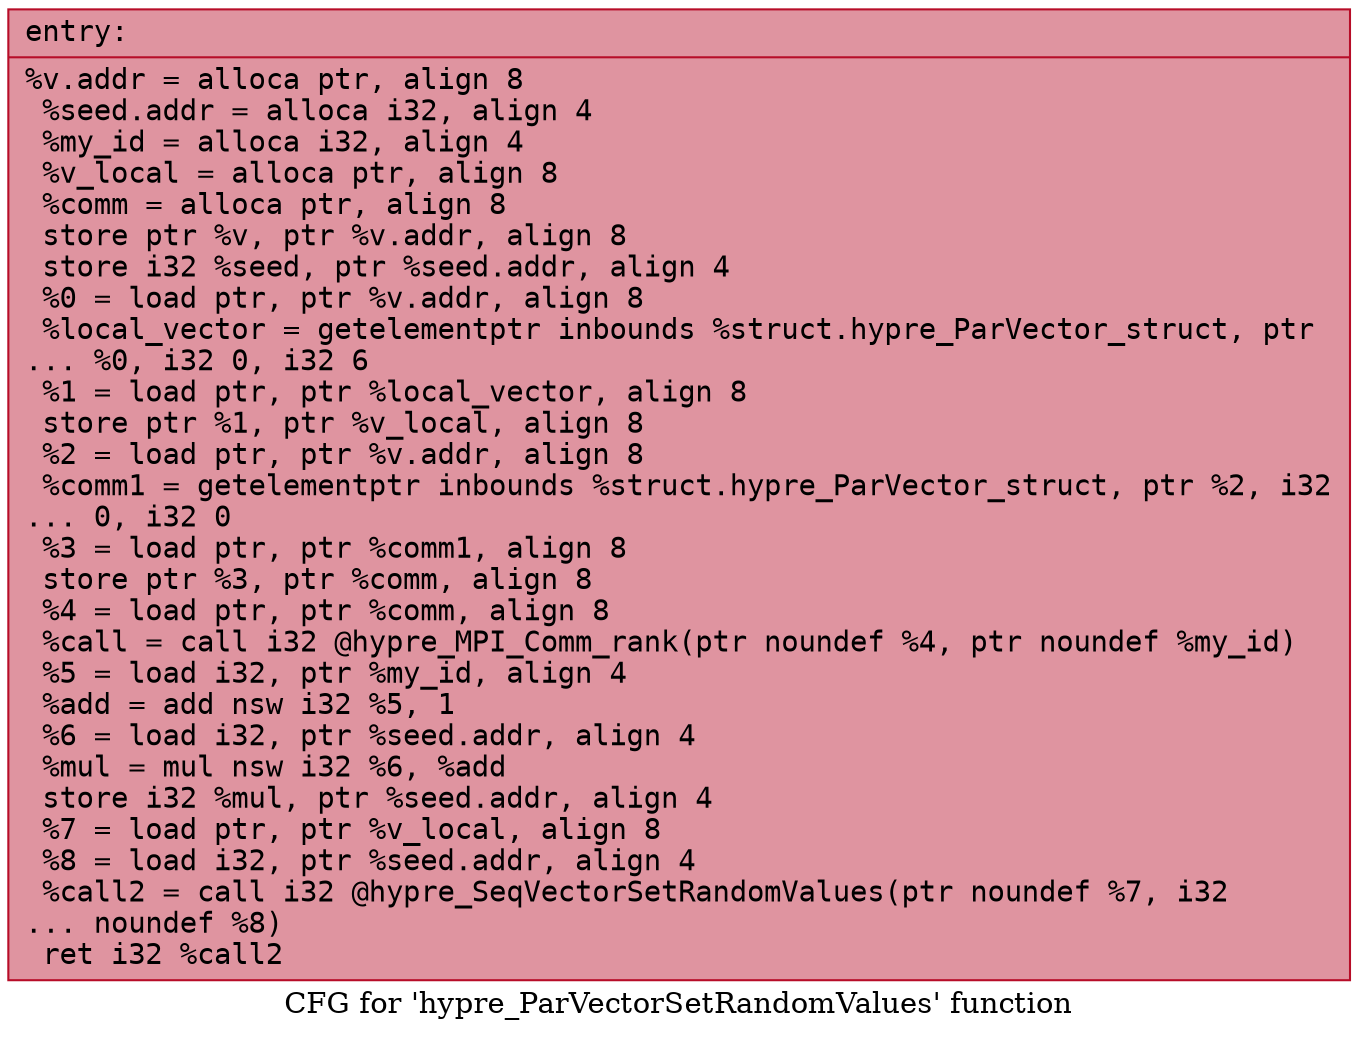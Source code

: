 digraph "CFG for 'hypre_ParVectorSetRandomValues' function" {
	label="CFG for 'hypre_ParVectorSetRandomValues' function";

	Node0x556ffb669a20 [shape=record,color="#b70d28ff", style=filled, fillcolor="#b70d2870" fontname="Courier",label="{entry:\l|  %v.addr = alloca ptr, align 8\l  %seed.addr = alloca i32, align 4\l  %my_id = alloca i32, align 4\l  %v_local = alloca ptr, align 8\l  %comm = alloca ptr, align 8\l  store ptr %v, ptr %v.addr, align 8\l  store i32 %seed, ptr %seed.addr, align 4\l  %0 = load ptr, ptr %v.addr, align 8\l  %local_vector = getelementptr inbounds %struct.hypre_ParVector_struct, ptr\l... %0, i32 0, i32 6\l  %1 = load ptr, ptr %local_vector, align 8\l  store ptr %1, ptr %v_local, align 8\l  %2 = load ptr, ptr %v.addr, align 8\l  %comm1 = getelementptr inbounds %struct.hypre_ParVector_struct, ptr %2, i32\l... 0, i32 0\l  %3 = load ptr, ptr %comm1, align 8\l  store ptr %3, ptr %comm, align 8\l  %4 = load ptr, ptr %comm, align 8\l  %call = call i32 @hypre_MPI_Comm_rank(ptr noundef %4, ptr noundef %my_id)\l  %5 = load i32, ptr %my_id, align 4\l  %add = add nsw i32 %5, 1\l  %6 = load i32, ptr %seed.addr, align 4\l  %mul = mul nsw i32 %6, %add\l  store i32 %mul, ptr %seed.addr, align 4\l  %7 = load ptr, ptr %v_local, align 8\l  %8 = load i32, ptr %seed.addr, align 4\l  %call2 = call i32 @hypre_SeqVectorSetRandomValues(ptr noundef %7, i32\l... noundef %8)\l  ret i32 %call2\l}"];
}
